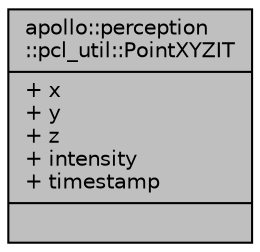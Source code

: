 digraph "apollo::perception::pcl_util::PointXYZIT"
{
  edge [fontname="Helvetica",fontsize="10",labelfontname="Helvetica",labelfontsize="10"];
  node [fontname="Helvetica",fontsize="10",shape=record];
  Node1 [label="{apollo::perception\l::pcl_util::PointXYZIT\n|+ x\l+ y\l+ z\l+ intensity\l+ timestamp\l|}",height=0.2,width=0.4,color="black", fillcolor="grey75", style="filled" fontcolor="black"];
}
